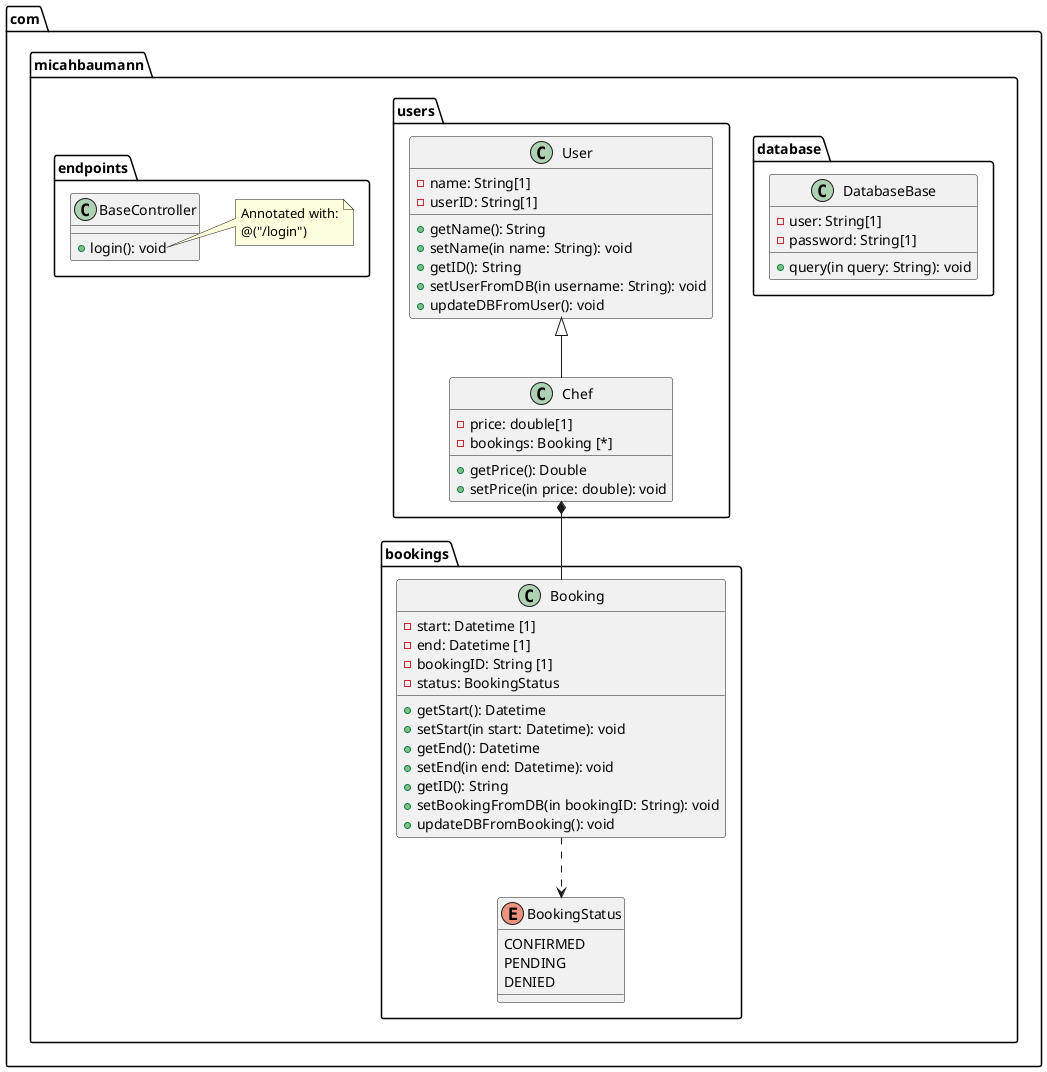 @startuml
'https://plantuml.com/class-diagram

package com.micahbaumann {
    package database {
        class DatabaseBase {
            - user: String[1]
            - password: String[1]

            + query(in query: String): void
        }
    }

    package users {
        class User {
            - name: String[1]
            - userID: String[1]

            + getName(): String
            + setName(in name: String): void
            + getID(): String
            + setUserFromDB(in username: String): void
            + updateDBFromUser(): void
        }

        class Chef {
            - price: double[1]
            - bookings: Booking [*]

            + getPrice(): Double
            + setPrice(in price: double): void
        }

        User <|-- Chef
    }

    package bookings {
        enum BookingStatus {
            CONFIRMED
            PENDING
            DENIED
        }

        class Booking {
            - start: Datetime [1]
            - end: Datetime [1]
            - bookingID: String [1]
            - status: BookingStatus

            + getStart(): Datetime
            + setStart(in start: Datetime): void
            + getEnd(): Datetime
            + setEnd(in end: Datetime): void
            + getID(): String
            + setBookingFromDB(in bookingID: String): void
            + updateDBFromBooking(): void
        }

        Booking ..> BookingStatus
    }
    Chef *-- Booking

    package endpoints {
        class BaseController {
            + login(): void
        }
        note right of BaseController::login
          Annotated with:
          @("/login")
        end note
    }
}

@enduml